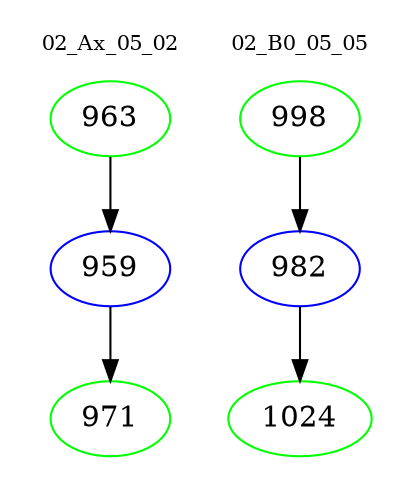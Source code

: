 digraph{
subgraph cluster_0 {
color = white
label = "02_Ax_05_02";
fontsize=10;
T0_963 [label="963", color="green"]
T0_963 -> T0_959 [color="black"]
T0_959 [label="959", color="blue"]
T0_959 -> T0_971 [color="black"]
T0_971 [label="971", color="green"]
}
subgraph cluster_1 {
color = white
label = "02_B0_05_05";
fontsize=10;
T1_998 [label="998", color="green"]
T1_998 -> T1_982 [color="black"]
T1_982 [label="982", color="blue"]
T1_982 -> T1_1024 [color="black"]
T1_1024 [label="1024", color="green"]
}
}
